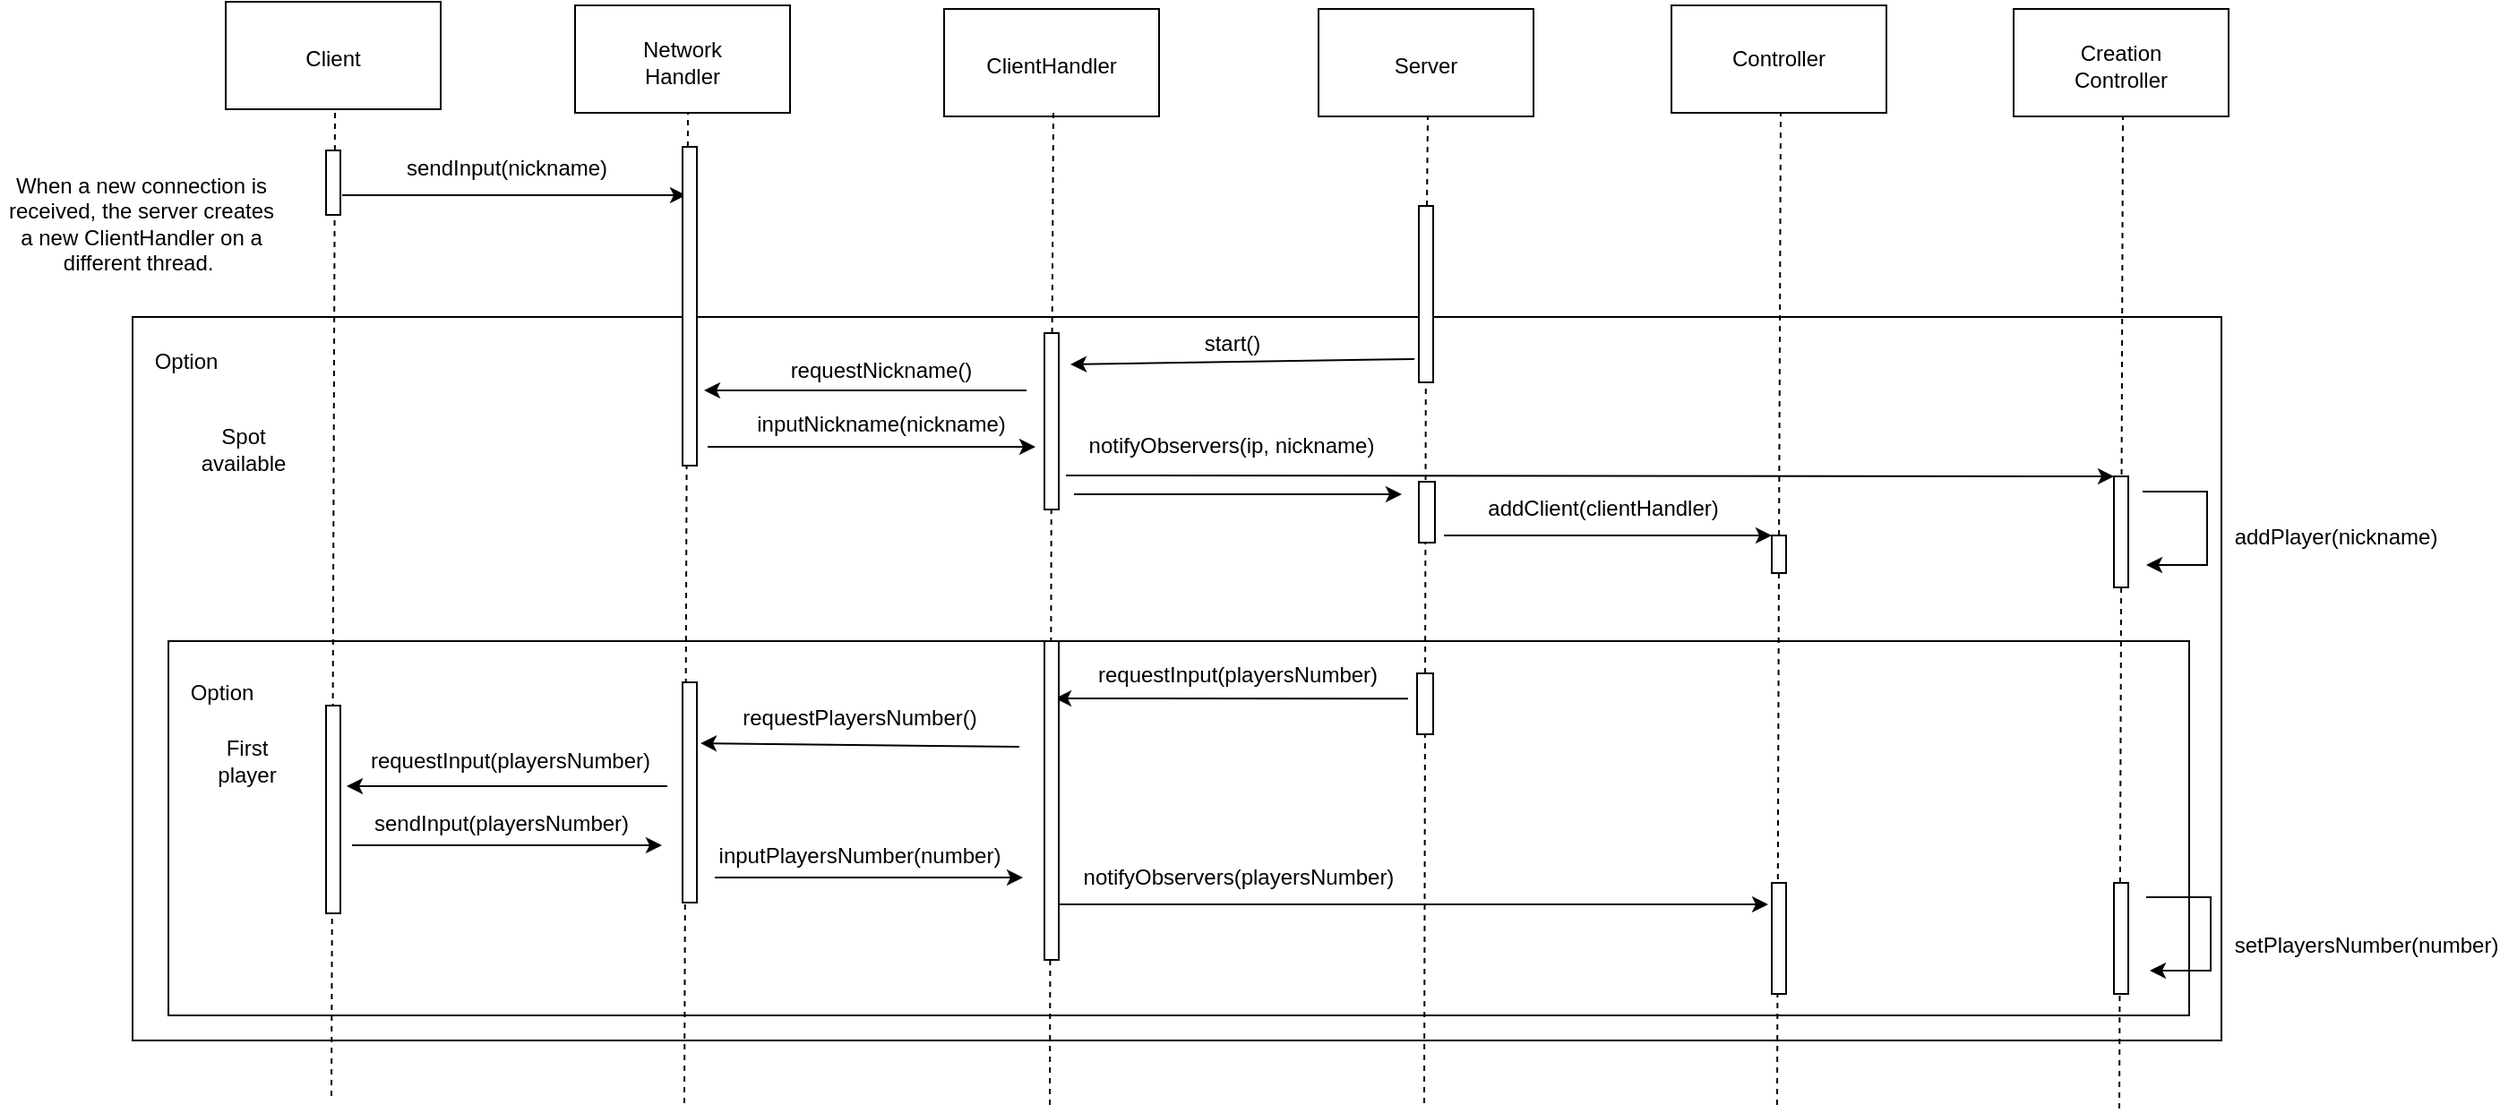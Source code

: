 <mxfile version="21.2.8" type="device">
  <diagram id="ojG4NxqEQ8N0nsv62VIc" name="Page-1">
    <mxGraphModel dx="1034" dy="1262" grid="0" gridSize="10" guides="1" tooltips="1" connect="1" arrows="1" fold="1" page="0" pageScale="1" pageWidth="1169" pageHeight="827" math="0" shadow="0">
      <root>
        <mxCell id="0" />
        <mxCell id="1" parent="0" />
        <mxCell id="IgrSUTCAtPYophplIJAG-5" value="" style="endArrow=none;dashed=1;html=1;rounded=0;" parent="1" target="IgrSUTCAtPYophplIJAG-4" edge="1">
          <mxGeometry width="50" height="50" relative="1" as="geometry">
            <mxPoint x="1536" y="569" as="sourcePoint" />
            <mxPoint x="1538" y="18" as="targetPoint" />
          </mxGeometry>
        </mxCell>
        <mxCell id="UDjU0qQiVwqluYuO5CM7-68" value="" style="rounded=0;whiteSpace=wrap;html=1;fillColor=none;" parent="1" vertex="1">
          <mxGeometry x="835" y="311" width="1128" height="209" as="geometry" />
        </mxCell>
        <mxCell id="UDjU0qQiVwqluYuO5CM7-69" value="" style="rounded=0;whiteSpace=wrap;html=1;fillColor=none;" parent="1" vertex="1">
          <mxGeometry x="815" y="130" width="1166" height="404" as="geometry" />
        </mxCell>
        <mxCell id="UDjU0qQiVwqluYuO5CM7-3" value="" style="rounded=0;whiteSpace=wrap;html=1;" parent="1" vertex="1">
          <mxGeometry x="867" y="-46" width="120" height="60" as="geometry" />
        </mxCell>
        <mxCell id="UDjU0qQiVwqluYuO5CM7-1" value="" style="endArrow=none;dashed=1;html=1;rounded=0;" parent="1" edge="1">
          <mxGeometry width="50" height="50" relative="1" as="geometry">
            <mxPoint x="926" y="565" as="sourcePoint" />
            <mxPoint x="928" y="14" as="targetPoint" />
          </mxGeometry>
        </mxCell>
        <mxCell id="UDjU0qQiVwqluYuO5CM7-2" value="Client" style="text;html=1;strokeColor=none;fillColor=none;align=center;verticalAlign=middle;whiteSpace=wrap;rounded=0;" parent="1" vertex="1">
          <mxGeometry x="897" y="-29" width="60" height="30" as="geometry" />
        </mxCell>
        <mxCell id="UDjU0qQiVwqluYuO5CM7-4" value="" style="rounded=0;whiteSpace=wrap;html=1;" parent="1" vertex="1">
          <mxGeometry x="1062" y="-44" width="120" height="60" as="geometry" />
        </mxCell>
        <mxCell id="UDjU0qQiVwqluYuO5CM7-5" value="Network&lt;br&gt;Handler" style="text;html=1;strokeColor=none;fillColor=none;align=center;verticalAlign=middle;whiteSpace=wrap;rounded=0;" parent="1" vertex="1">
          <mxGeometry x="1092" y="-27" width="60" height="30" as="geometry" />
        </mxCell>
        <mxCell id="UDjU0qQiVwqluYuO5CM7-6" value="" style="rounded=0;whiteSpace=wrap;html=1;" parent="1" vertex="1">
          <mxGeometry x="1268" y="-42" width="120" height="60" as="geometry" />
        </mxCell>
        <mxCell id="UDjU0qQiVwqluYuO5CM7-7" value="ClientHandler" style="text;html=1;strokeColor=none;fillColor=none;align=center;verticalAlign=middle;whiteSpace=wrap;rounded=0;" parent="1" vertex="1">
          <mxGeometry x="1298" y="-25" width="60" height="30" as="geometry" />
        </mxCell>
        <mxCell id="UDjU0qQiVwqluYuO5CM7-8" value="" style="rounded=0;whiteSpace=wrap;html=1;" parent="1" vertex="1">
          <mxGeometry x="1477" y="-42" width="120" height="60" as="geometry" />
        </mxCell>
        <mxCell id="UDjU0qQiVwqluYuO5CM7-9" value="Server" style="text;html=1;strokeColor=none;fillColor=none;align=center;verticalAlign=middle;whiteSpace=wrap;rounded=0;" parent="1" vertex="1">
          <mxGeometry x="1507" y="-25" width="60" height="30" as="geometry" />
        </mxCell>
        <mxCell id="UDjU0qQiVwqluYuO5CM7-10" value="" style="rounded=0;whiteSpace=wrap;html=1;" parent="1" vertex="1">
          <mxGeometry x="1865" y="-42" width="120" height="60" as="geometry" />
        </mxCell>
        <mxCell id="UDjU0qQiVwqluYuO5CM7-11" value="Creation&lt;br&gt;Controller" style="text;html=1;strokeColor=none;fillColor=none;align=center;verticalAlign=middle;whiteSpace=wrap;rounded=0;" parent="1" vertex="1">
          <mxGeometry x="1895" y="-25" width="60" height="30" as="geometry" />
        </mxCell>
        <mxCell id="UDjU0qQiVwqluYuO5CM7-12" value="" style="endArrow=none;dashed=1;html=1;rounded=0;" parent="1" edge="1">
          <mxGeometry width="50" height="50" relative="1" as="geometry">
            <mxPoint x="1123" y="569" as="sourcePoint" />
            <mxPoint x="1125" y="16" as="targetPoint" />
          </mxGeometry>
        </mxCell>
        <mxCell id="UDjU0qQiVwqluYuO5CM7-13" value="" style="endArrow=none;dashed=1;html=1;rounded=0;startArrow=none;" parent="1" source="UDjU0qQiVwqluYuO5CM7-75" edge="1">
          <mxGeometry width="50" height="50" relative="1" as="geometry">
            <mxPoint x="1327" y="570" as="sourcePoint" />
            <mxPoint x="1329" y="16" as="targetPoint" />
          </mxGeometry>
        </mxCell>
        <mxCell id="UDjU0qQiVwqluYuO5CM7-14" value="" style="endArrow=none;dashed=1;html=1;rounded=0;startArrow=none;" parent="1" source="IgrSUTCAtPYophplIJAG-4" edge="1">
          <mxGeometry width="50" height="50" relative="1" as="geometry">
            <mxPoint x="1536" y="569" as="sourcePoint" />
            <mxPoint x="1538" y="18" as="targetPoint" />
          </mxGeometry>
        </mxCell>
        <mxCell id="UDjU0qQiVwqluYuO5CM7-15" value="" style="endArrow=none;dashed=1;html=1;rounded=0;" parent="1" edge="1">
          <mxGeometry width="50" height="50" relative="1" as="geometry">
            <mxPoint x="1924" y="572" as="sourcePoint" />
            <mxPoint x="1926" y="18" as="targetPoint" />
          </mxGeometry>
        </mxCell>
        <mxCell id="UDjU0qQiVwqluYuO5CM7-16" value="" style="endArrow=classic;html=1;rounded=0;" parent="1" edge="1">
          <mxGeometry width="50" height="50" relative="1" as="geometry">
            <mxPoint x="932" y="62" as="sourcePoint" />
            <mxPoint x="1124" y="62" as="targetPoint" />
          </mxGeometry>
        </mxCell>
        <mxCell id="UDjU0qQiVwqluYuO5CM7-18" value="sendInput(nickname)" style="text;html=1;strokeColor=none;fillColor=none;align=center;verticalAlign=middle;whiteSpace=wrap;rounded=0;strokeWidth=1;" parent="1" vertex="1">
          <mxGeometry x="994" y="32" width="60" height="30" as="geometry" />
        </mxCell>
        <mxCell id="UDjU0qQiVwqluYuO5CM7-26" value="" style="endArrow=classic;html=1;rounded=0;" parent="1" edge="1">
          <mxGeometry width="50" height="50" relative="1" as="geometry">
            <mxPoint x="1314" y="171" as="sourcePoint" />
            <mxPoint x="1134" y="171" as="targetPoint" />
          </mxGeometry>
        </mxCell>
        <mxCell id="UDjU0qQiVwqluYuO5CM7-28" value="requestNickname()" style="text;html=1;strokeColor=none;fillColor=none;align=center;verticalAlign=middle;whiteSpace=wrap;rounded=0;strokeWidth=1;" parent="1" vertex="1">
          <mxGeometry x="1203" y="144.5" width="60" height="30" as="geometry" />
        </mxCell>
        <mxCell id="UDjU0qQiVwqluYuO5CM7-29" value="" style="endArrow=classic;html=1;rounded=0;" parent="1" edge="1">
          <mxGeometry width="50" height="50" relative="1" as="geometry">
            <mxPoint x="1136" y="202.5" as="sourcePoint" />
            <mxPoint x="1319" y="202.5" as="targetPoint" />
          </mxGeometry>
        </mxCell>
        <mxCell id="UDjU0qQiVwqluYuO5CM7-30" value="inputNickname(nickname)" style="text;html=1;strokeColor=none;fillColor=none;align=center;verticalAlign=middle;whiteSpace=wrap;rounded=0;" parent="1" vertex="1">
          <mxGeometry x="1203" y="174.5" width="60" height="30" as="geometry" />
        </mxCell>
        <mxCell id="UDjU0qQiVwqluYuO5CM7-32" value="notifyObservers(ip, nickname)" style="text;html=1;strokeColor=none;fillColor=none;align=center;verticalAlign=middle;whiteSpace=wrap;rounded=0;" parent="1" vertex="1">
          <mxGeometry x="1335" y="186.5" width="187" height="30" as="geometry" />
        </mxCell>
        <mxCell id="UDjU0qQiVwqluYuO5CM7-37" value="" style="endArrow=classic;html=1;rounded=0;entryX=0;entryY=0;entryDx=0;entryDy=0;" parent="1" edge="1" target="UDjU0qQiVwqluYuO5CM7-78">
          <mxGeometry width="50" height="50" relative="1" as="geometry">
            <mxPoint x="1336" y="218.5" as="sourcePoint" />
            <mxPoint x="1682" y="219" as="targetPoint" />
          </mxGeometry>
        </mxCell>
        <mxCell id="UDjU0qQiVwqluYuO5CM7-39" value="" style="endArrow=classic;html=1;rounded=0;" parent="1" edge="1">
          <mxGeometry width="50" height="50" relative="1" as="geometry">
            <mxPoint x="1937" y="227.5" as="sourcePoint" />
            <mxPoint x="1939" y="268.5" as="targetPoint" />
            <Array as="points">
              <mxPoint x="1973" y="227.5" />
              <mxPoint x="1973" y="268.5" />
            </Array>
          </mxGeometry>
        </mxCell>
        <mxCell id="UDjU0qQiVwqluYuO5CM7-40" value="addPlayer(nickname)" style="text;html=1;strokeColor=none;fillColor=none;align=center;verticalAlign=middle;whiteSpace=wrap;rounded=0;" parent="1" vertex="1">
          <mxGeometry x="2015" y="237.5" width="60" height="30" as="geometry" />
        </mxCell>
        <mxCell id="UDjU0qQiVwqluYuO5CM7-42" value="Option" style="text;html=1;strokeColor=none;fillColor=none;align=center;verticalAlign=middle;whiteSpace=wrap;rounded=0;" parent="1" vertex="1">
          <mxGeometry x="815" y="140" width="60" height="30" as="geometry" />
        </mxCell>
        <mxCell id="UDjU0qQiVwqluYuO5CM7-43" value="Spot available" style="text;html=1;strokeColor=none;fillColor=none;align=center;verticalAlign=middle;whiteSpace=wrap;rounded=0;" parent="1" vertex="1">
          <mxGeometry x="847" y="189" width="60" height="30" as="geometry" />
        </mxCell>
        <mxCell id="UDjU0qQiVwqluYuO5CM7-46" value="Option" style="text;html=1;strokeColor=none;fillColor=none;align=center;verticalAlign=middle;whiteSpace=wrap;rounded=0;" parent="1" vertex="1">
          <mxGeometry x="835" y="325" width="60" height="30" as="geometry" />
        </mxCell>
        <mxCell id="UDjU0qQiVwqluYuO5CM7-47" value="First player" style="text;html=1;strokeColor=none;fillColor=none;align=center;verticalAlign=middle;whiteSpace=wrap;rounded=0;" parent="1" vertex="1">
          <mxGeometry x="849" y="363" width="60" height="30" as="geometry" />
        </mxCell>
        <mxCell id="UDjU0qQiVwqluYuO5CM7-50" value="" style="endArrow=classic;html=1;rounded=0;exitX=0.632;exitY=0.378;exitDx=0;exitDy=0;exitPerimeter=0;" parent="1" edge="1">
          <mxGeometry x="1213" y="154.5" width="50" height="50" relative="1" as="geometry">
            <mxPoint x="1526.972" y="343.096" as="sourcePoint" />
            <mxPoint x="1330.02" y="343" as="targetPoint" />
            <Array as="points" />
          </mxGeometry>
        </mxCell>
        <mxCell id="UDjU0qQiVwqluYuO5CM7-52" value="requestInput(playersNumber)" style="text;html=1;strokeColor=none;fillColor=none;align=center;verticalAlign=middle;whiteSpace=wrap;rounded=0;strokeWidth=1;" parent="1" vertex="1">
          <mxGeometry x="1402" y="315" width="60" height="30" as="geometry" />
        </mxCell>
        <mxCell id="UDjU0qQiVwqluYuO5CM7-55" value="" style="endArrow=classic;html=1;rounded=0;" parent="1" edge="1">
          <mxGeometry width="50" height="50" relative="1" as="geometry">
            <mxPoint x="1310" y="370" as="sourcePoint" />
            <mxPoint x="1132" y="368" as="targetPoint" />
          </mxGeometry>
        </mxCell>
        <mxCell id="UDjU0qQiVwqluYuO5CM7-56" value="requestPlayersNumber()" style="text;html=1;strokeColor=none;fillColor=none;align=center;verticalAlign=middle;whiteSpace=wrap;rounded=0;" parent="1" vertex="1">
          <mxGeometry x="1191" y="339" width="60" height="30" as="geometry" />
        </mxCell>
        <mxCell id="UDjU0qQiVwqluYuO5CM7-57" value="" style="endArrow=classic;html=1;rounded=0;" parent="1" edge="1">
          <mxGeometry width="50" height="50" relative="1" as="geometry">
            <mxPoint x="1113.5" y="392" as="sourcePoint" />
            <mxPoint x="934.5" y="392" as="targetPoint" />
          </mxGeometry>
        </mxCell>
        <mxCell id="UDjU0qQiVwqluYuO5CM7-58" value="requestInput(playersNumber)" style="text;html=1;strokeColor=none;fillColor=none;align=center;verticalAlign=middle;whiteSpace=wrap;rounded=0;" parent="1" vertex="1">
          <mxGeometry x="927" y="363" width="198" height="30" as="geometry" />
        </mxCell>
        <mxCell id="UDjU0qQiVwqluYuO5CM7-59" value="" style="endArrow=classic;html=1;rounded=0;" parent="1" edge="1">
          <mxGeometry width="50" height="50" relative="1" as="geometry">
            <mxPoint x="937.5" y="425" as="sourcePoint" />
            <mxPoint x="1110.5" y="425" as="targetPoint" />
          </mxGeometry>
        </mxCell>
        <mxCell id="UDjU0qQiVwqluYuO5CM7-60" value="sendInput(playersNumber)" style="text;html=1;strokeColor=none;fillColor=none;align=center;verticalAlign=middle;whiteSpace=wrap;rounded=0;" parent="1" vertex="1">
          <mxGeometry x="990.5" y="398" width="60" height="30" as="geometry" />
        </mxCell>
        <mxCell id="UDjU0qQiVwqluYuO5CM7-61" value="" style="endArrow=classic;html=1;rounded=0;" parent="1" edge="1">
          <mxGeometry width="50" height="50" relative="1" as="geometry">
            <mxPoint x="1140" y="443" as="sourcePoint" />
            <mxPoint x="1312" y="443" as="targetPoint" />
          </mxGeometry>
        </mxCell>
        <mxCell id="UDjU0qQiVwqluYuO5CM7-62" value="inputPlayersNumber(number)" style="text;html=1;strokeColor=none;fillColor=none;align=center;verticalAlign=middle;whiteSpace=wrap;rounded=0;" parent="1" vertex="1">
          <mxGeometry x="1191" y="416" width="60" height="30" as="geometry" />
        </mxCell>
        <mxCell id="UDjU0qQiVwqluYuO5CM7-64" value="notifyObservers(playersNumber)" style="text;html=1;strokeColor=none;fillColor=none;align=center;verticalAlign=middle;whiteSpace=wrap;rounded=0;" parent="1" vertex="1">
          <mxGeometry x="1338.5" y="428" width="187" height="30" as="geometry" />
        </mxCell>
        <mxCell id="UDjU0qQiVwqluYuO5CM7-65" value="" style="endArrow=classic;html=1;rounded=0;" parent="1" edge="1">
          <mxGeometry width="50" height="50" relative="1" as="geometry">
            <mxPoint x="1332" y="458" as="sourcePoint" />
            <mxPoint x="1728" y="458" as="targetPoint" />
          </mxGeometry>
        </mxCell>
        <mxCell id="UDjU0qQiVwqluYuO5CM7-66" value="" style="endArrow=classic;html=1;rounded=0;" parent="1" edge="1">
          <mxGeometry width="50" height="50" relative="1" as="geometry">
            <mxPoint x="1939" y="454" as="sourcePoint" />
            <mxPoint x="1941" y="495" as="targetPoint" />
            <Array as="points">
              <mxPoint x="1975" y="454" />
              <mxPoint x="1975" y="495" />
            </Array>
          </mxGeometry>
        </mxCell>
        <mxCell id="UDjU0qQiVwqluYuO5CM7-67" value="setPlayersNumber(number)" style="text;html=1;strokeColor=none;fillColor=none;align=center;verticalAlign=middle;whiteSpace=wrap;rounded=0;" parent="1" vertex="1">
          <mxGeometry x="2032" y="466" width="60" height="30" as="geometry" />
        </mxCell>
        <mxCell id="UDjU0qQiVwqluYuO5CM7-70" value="" style="rounded=0;whiteSpace=wrap;html=1;fillColor=default;" parent="1" vertex="1">
          <mxGeometry x="923" y="347" width="8" height="116" as="geometry" />
        </mxCell>
        <mxCell id="UDjU0qQiVwqluYuO5CM7-71" value="" style="rounded=0;whiteSpace=wrap;html=1;fillColor=default;" parent="1" vertex="1">
          <mxGeometry x="923" y="37" width="8" height="36" as="geometry" />
        </mxCell>
        <mxCell id="UDjU0qQiVwqluYuO5CM7-72" value="" style="rounded=0;whiteSpace=wrap;html=1;fillColor=default;" parent="1" vertex="1">
          <mxGeometry x="1122" y="35" width="8" height="178" as="geometry" />
        </mxCell>
        <mxCell id="UDjU0qQiVwqluYuO5CM7-74" value="" style="rounded=0;whiteSpace=wrap;html=1;fillColor=default;" parent="1" vertex="1">
          <mxGeometry x="1122" y="334" width="8" height="123" as="geometry" />
        </mxCell>
        <mxCell id="UDjU0qQiVwqluYuO5CM7-78" value="" style="rounded=0;whiteSpace=wrap;html=1;fillColor=default;" parent="1" vertex="1">
          <mxGeometry x="1921" y="219" width="8" height="62" as="geometry" />
        </mxCell>
        <mxCell id="UDjU0qQiVwqluYuO5CM7-79" value="" style="rounded=0;whiteSpace=wrap;html=1;fillColor=default;" parent="1" vertex="1">
          <mxGeometry x="1921" y="446" width="8" height="62" as="geometry" />
        </mxCell>
        <mxCell id="UDjU0qQiVwqluYuO5CM7-75" value="" style="rounded=0;whiteSpace=wrap;html=1;fillColor=default;" parent="1" vertex="1">
          <mxGeometry x="1324" y="139" width="8" height="98.5" as="geometry" />
        </mxCell>
        <mxCell id="UDjU0qQiVwqluYuO5CM7-81" value="" style="endArrow=none;dashed=1;html=1;rounded=0;" parent="1" target="UDjU0qQiVwqluYuO5CM7-75" edge="1">
          <mxGeometry width="50" height="50" relative="1" as="geometry">
            <mxPoint x="1327" y="570" as="sourcePoint" />
            <mxPoint x="1329" y="16" as="targetPoint" />
          </mxGeometry>
        </mxCell>
        <mxCell id="UDjU0qQiVwqluYuO5CM7-76" value="" style="rounded=0;whiteSpace=wrap;html=1;fillColor=default;" parent="1" vertex="1">
          <mxGeometry x="1324" y="311" width="8" height="178" as="geometry" />
        </mxCell>
        <mxCell id="IgrSUTCAtPYophplIJAG-1" value="" style="endArrow=classic;html=1;rounded=0;" parent="1" edge="1">
          <mxGeometry width="50" height="50" relative="1" as="geometry">
            <mxPoint x="1530.5" y="153.5" as="sourcePoint" />
            <mxPoint x="1338.5" y="156.5" as="targetPoint" />
          </mxGeometry>
        </mxCell>
        <mxCell id="IgrSUTCAtPYophplIJAG-2" value="start()" style="text;html=1;strokeColor=none;fillColor=none;align=center;verticalAlign=middle;whiteSpace=wrap;rounded=0;strokeWidth=1;" parent="1" vertex="1">
          <mxGeometry x="1398.5" y="130" width="60" height="30" as="geometry" />
        </mxCell>
        <mxCell id="IgrSUTCAtPYophplIJAG-3" value="When a new connection is received, the server creates a new ClientHandler on a different thread.&amp;nbsp;" style="text;html=1;strokeColor=none;fillColor=none;align=center;verticalAlign=middle;whiteSpace=wrap;rounded=0;" parent="1" vertex="1">
          <mxGeometry x="741" y="42" width="158" height="72" as="geometry" />
        </mxCell>
        <mxCell id="IgrSUTCAtPYophplIJAG-4" value="" style="rounded=0;whiteSpace=wrap;html=1;fillColor=default;" parent="1" vertex="1">
          <mxGeometry x="1533" y="68" width="8" height="98.5" as="geometry" />
        </mxCell>
        <mxCell id="IgrSUTCAtPYophplIJAG-6" value="" style="rounded=0;whiteSpace=wrap;html=1;fillColor=default;" parent="1" vertex="1">
          <mxGeometry x="1532" y="329" width="9" height="34" as="geometry" />
        </mxCell>
        <mxCell id="VXxsNw3TijWNckQNv45h-1" value="Controller" style="rounded=0;whiteSpace=wrap;html=1;" vertex="1" parent="1">
          <mxGeometry x="1674" y="-44" width="120" height="60" as="geometry" />
        </mxCell>
        <mxCell id="VXxsNw3TijWNckQNv45h-2" value="" style="endArrow=none;dashed=1;html=1;rounded=0;" edge="1" parent="1" source="VXxsNw3TijWNckQNv45h-3">
          <mxGeometry width="50" height="50" relative="1" as="geometry">
            <mxPoint x="1733" y="570" as="sourcePoint" />
            <mxPoint x="1735" y="16" as="targetPoint" />
          </mxGeometry>
        </mxCell>
        <mxCell id="VXxsNw3TijWNckQNv45h-4" value="" style="endArrow=none;dashed=1;html=1;rounded=0;" edge="1" parent="1" target="VXxsNw3TijWNckQNv45h-3">
          <mxGeometry width="50" height="50" relative="1" as="geometry">
            <mxPoint x="1733" y="570" as="sourcePoint" />
            <mxPoint x="1735" y="16" as="targetPoint" />
          </mxGeometry>
        </mxCell>
        <mxCell id="VXxsNw3TijWNckQNv45h-3" value="" style="rounded=0;whiteSpace=wrap;html=1;fillColor=default;" vertex="1" parent="1">
          <mxGeometry x="1730" y="252" width="8" height="21" as="geometry" />
        </mxCell>
        <mxCell id="VXxsNw3TijWNckQNv45h-5" value="" style="rounded=0;whiteSpace=wrap;html=1;fillColor=default;" vertex="1" parent="1">
          <mxGeometry x="1730" y="446" width="8" height="62" as="geometry" />
        </mxCell>
        <mxCell id="VXxsNw3TijWNckQNv45h-7" value="" style="rounded=0;whiteSpace=wrap;html=1;fillColor=default;" vertex="1" parent="1">
          <mxGeometry x="1533" y="222" width="9" height="34" as="geometry" />
        </mxCell>
        <mxCell id="VXxsNw3TijWNckQNv45h-8" value="" style="endArrow=classic;html=1;rounded=0;" edge="1" parent="1">
          <mxGeometry width="50" height="50" relative="1" as="geometry">
            <mxPoint x="1340.5" y="229" as="sourcePoint" />
            <mxPoint x="1523.5" y="229" as="targetPoint" />
          </mxGeometry>
        </mxCell>
        <mxCell id="VXxsNw3TijWNckQNv45h-9" value="" style="endArrow=classic;html=1;rounded=0;exitX=1;exitY=0.75;exitDx=0;exitDy=0;" edge="1" parent="1" source="VXxsNw3TijWNckQNv45h-7">
          <mxGeometry width="50" height="50" relative="1" as="geometry">
            <mxPoint x="1381" y="304" as="sourcePoint" />
            <mxPoint x="1542" y="248" as="targetPoint" />
          </mxGeometry>
        </mxCell>
        <mxCell id="VXxsNw3TijWNckQNv45h-10" value="" style="endArrow=classic;html=1;rounded=0;" edge="1" parent="1">
          <mxGeometry width="50" height="50" relative="1" as="geometry">
            <mxPoint x="1547" y="252" as="sourcePoint" />
            <mxPoint x="1730" y="252" as="targetPoint" />
          </mxGeometry>
        </mxCell>
        <mxCell id="VXxsNw3TijWNckQNv45h-12" value="addClient(clientHandler)" style="text;html=1;strokeColor=none;fillColor=none;align=center;verticalAlign=middle;whiteSpace=wrap;rounded=0;" vertex="1" parent="1">
          <mxGeometry x="1606" y="222" width="60" height="30" as="geometry" />
        </mxCell>
      </root>
    </mxGraphModel>
  </diagram>
</mxfile>
